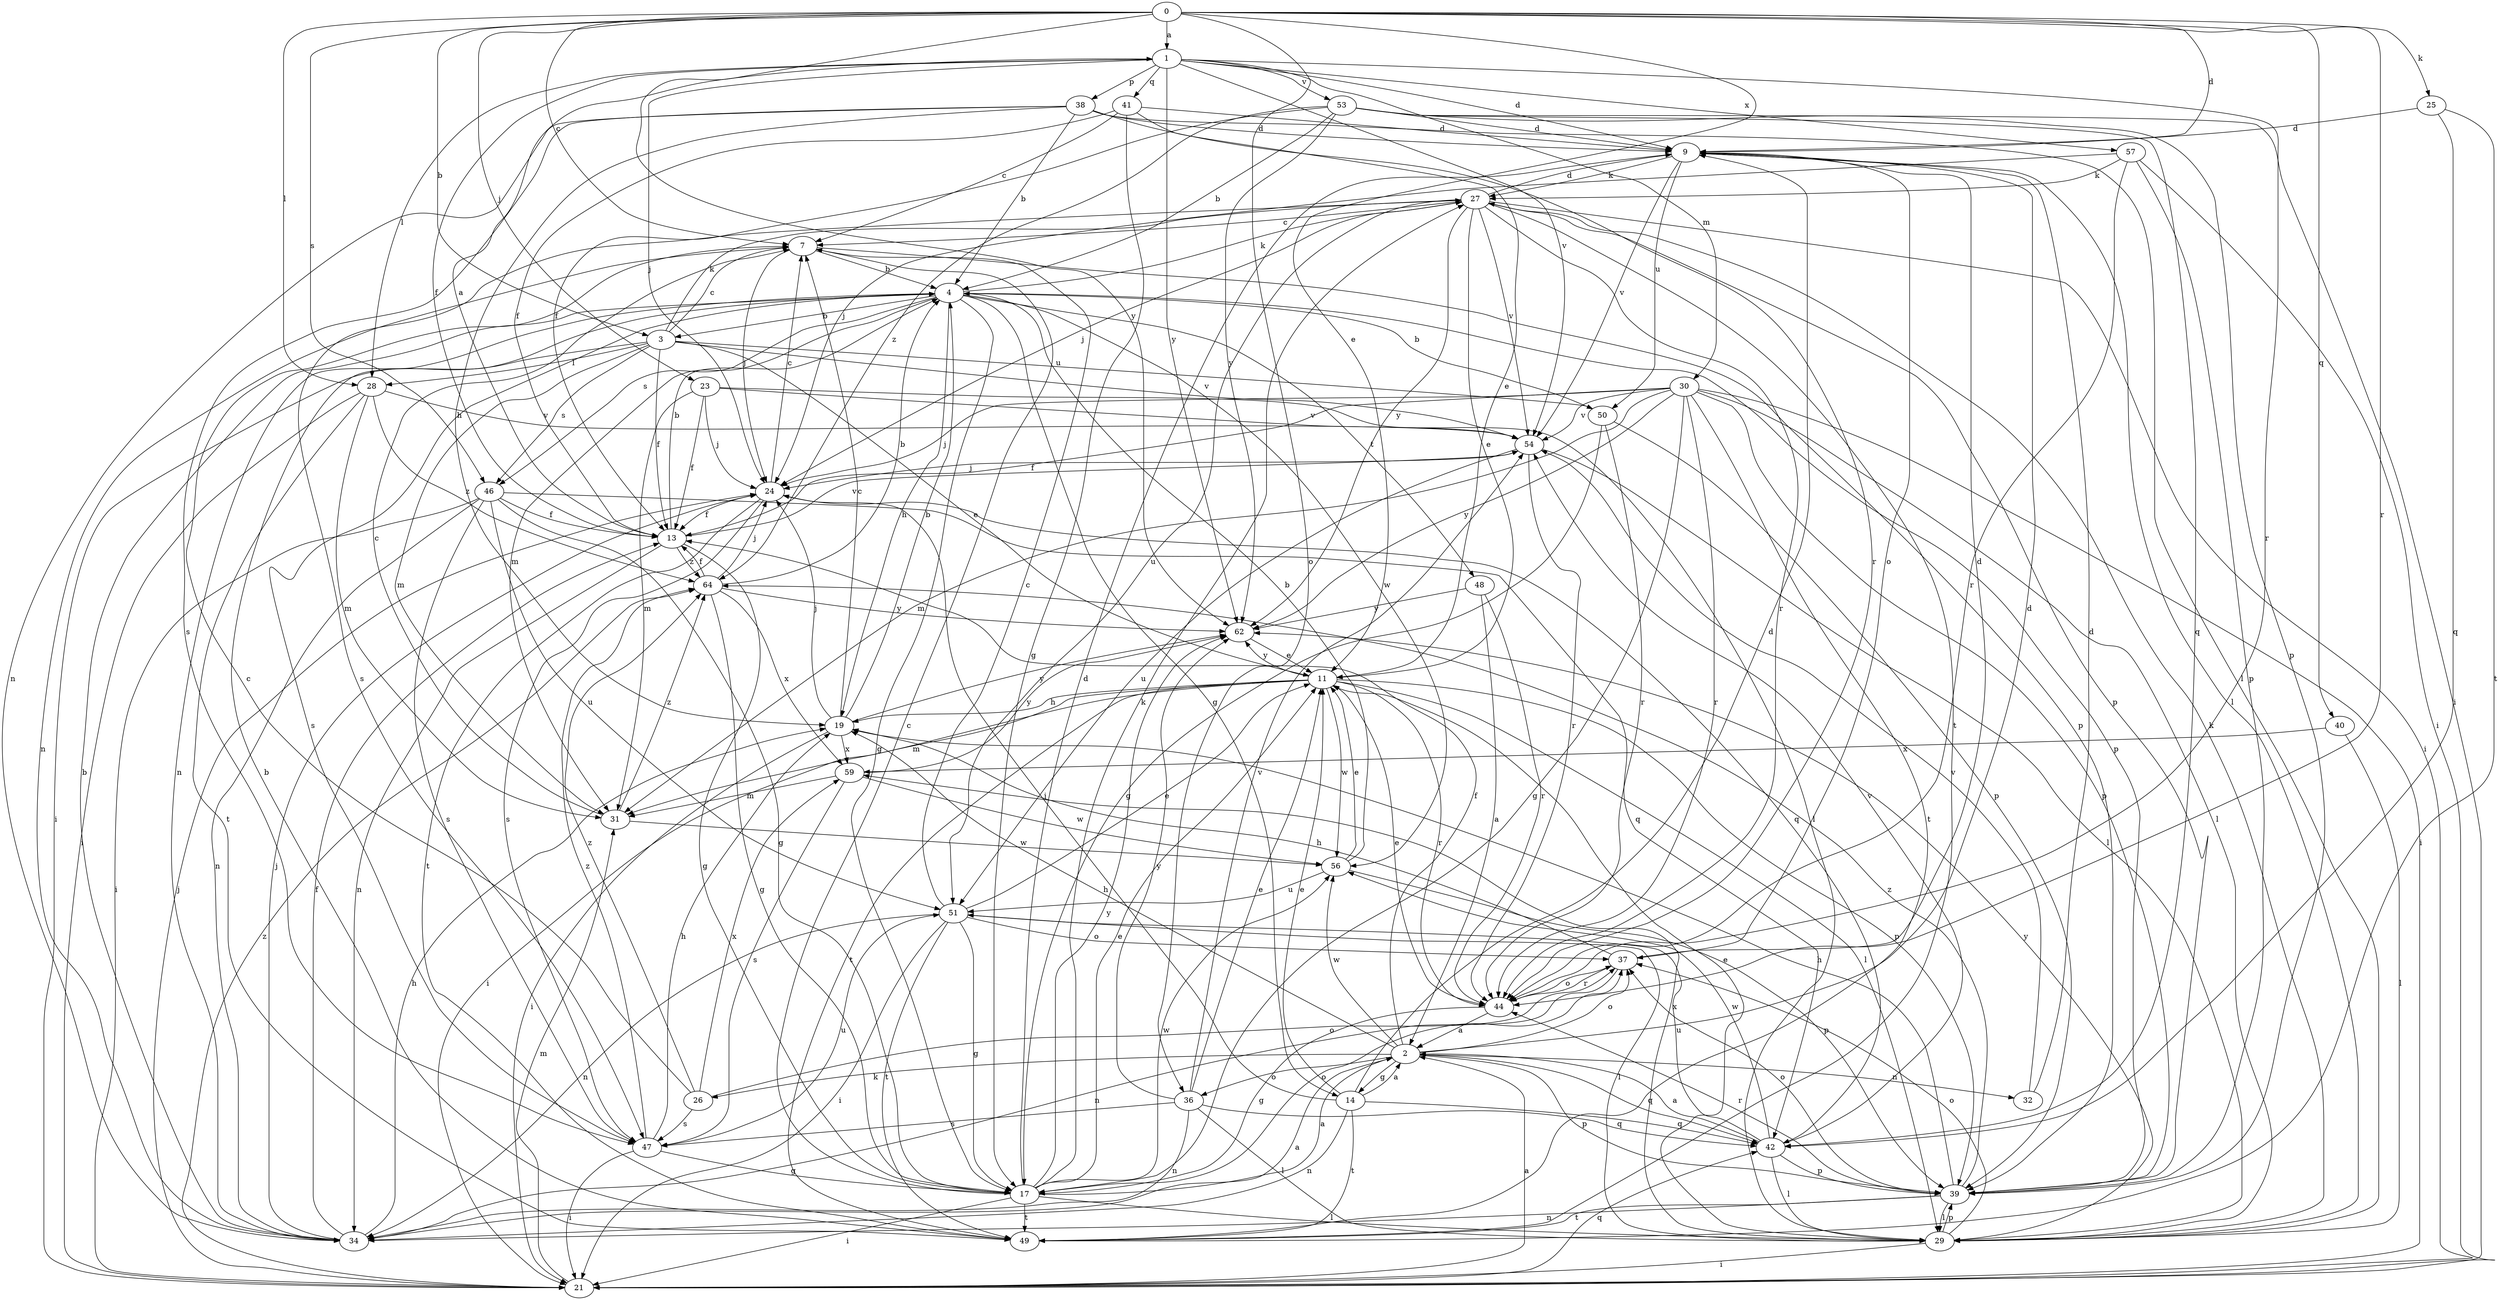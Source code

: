 strict digraph  {
0;
1;
2;
3;
4;
7;
9;
11;
13;
14;
17;
19;
21;
23;
24;
25;
26;
27;
28;
29;
30;
31;
32;
34;
36;
37;
38;
39;
40;
41;
42;
44;
46;
47;
48;
49;
50;
51;
53;
54;
56;
57;
59;
62;
64;
0 -> 1  [label=a];
0 -> 3  [label=b];
0 -> 7  [label=c];
0 -> 9  [label=d];
0 -> 11  [label=e];
0 -> 23  [label=j];
0 -> 25  [label=k];
0 -> 28  [label=l];
0 -> 36  [label=o];
0 -> 40  [label=q];
0 -> 44  [label=r];
0 -> 46  [label=s];
0 -> 62  [label=y];
1 -> 9  [label=d];
1 -> 13  [label=f];
1 -> 24  [label=j];
1 -> 28  [label=l];
1 -> 30  [label=m];
1 -> 38  [label=p];
1 -> 41  [label=q];
1 -> 44  [label=r];
1 -> 53  [label=v];
1 -> 54  [label=v];
1 -> 57  [label=x];
1 -> 62  [label=y];
2 -> 9  [label=d];
2 -> 13  [label=f];
2 -> 14  [label=g];
2 -> 19  [label=h];
2 -> 26  [label=k];
2 -> 32  [label=n];
2 -> 36  [label=o];
2 -> 37  [label=o];
2 -> 39  [label=p];
2 -> 42  [label=q];
2 -> 56  [label=w];
3 -> 7  [label=c];
3 -> 11  [label=e];
3 -> 13  [label=f];
3 -> 21  [label=i];
3 -> 27  [label=k];
3 -> 28  [label=l];
3 -> 31  [label=m];
3 -> 46  [label=s];
3 -> 50  [label=u];
3 -> 54  [label=v];
4 -> 3  [label=b];
4 -> 14  [label=g];
4 -> 17  [label=g];
4 -> 19  [label=h];
4 -> 27  [label=k];
4 -> 31  [label=m];
4 -> 34  [label=n];
4 -> 39  [label=p];
4 -> 46  [label=s];
4 -> 47  [label=s];
4 -> 48  [label=t];
4 -> 56  [label=w];
7 -> 4  [label=b];
7 -> 24  [label=j];
7 -> 34  [label=n];
7 -> 39  [label=p];
9 -> 27  [label=k];
9 -> 29  [label=l];
9 -> 37  [label=o];
9 -> 50  [label=u];
9 -> 54  [label=v];
11 -> 19  [label=h];
11 -> 21  [label=i];
11 -> 29  [label=l];
11 -> 31  [label=m];
11 -> 39  [label=p];
11 -> 44  [label=r];
11 -> 49  [label=t];
11 -> 56  [label=w];
11 -> 62  [label=y];
13 -> 1  [label=a];
13 -> 4  [label=b];
13 -> 17  [label=g];
13 -> 34  [label=n];
13 -> 54  [label=v];
13 -> 64  [label=z];
14 -> 2  [label=a];
14 -> 9  [label=d];
14 -> 11  [label=e];
14 -> 24  [label=j];
14 -> 34  [label=n];
14 -> 42  [label=q];
14 -> 49  [label=t];
17 -> 2  [label=a];
17 -> 7  [label=c];
17 -> 9  [label=d];
17 -> 11  [label=e];
17 -> 21  [label=i];
17 -> 27  [label=k];
17 -> 29  [label=l];
17 -> 37  [label=o];
17 -> 49  [label=t];
17 -> 56  [label=w];
17 -> 62  [label=y];
19 -> 4  [label=b];
19 -> 7  [label=c];
19 -> 21  [label=i];
19 -> 24  [label=j];
19 -> 59  [label=x];
19 -> 62  [label=y];
21 -> 2  [label=a];
21 -> 24  [label=j];
21 -> 31  [label=m];
21 -> 42  [label=q];
21 -> 64  [label=z];
23 -> 13  [label=f];
23 -> 24  [label=j];
23 -> 29  [label=l];
23 -> 31  [label=m];
23 -> 54  [label=v];
24 -> 7  [label=c];
24 -> 13  [label=f];
24 -> 42  [label=q];
24 -> 47  [label=s];
24 -> 49  [label=t];
25 -> 9  [label=d];
25 -> 42  [label=q];
25 -> 49  [label=t];
26 -> 7  [label=c];
26 -> 37  [label=o];
26 -> 47  [label=s];
26 -> 59  [label=x];
26 -> 64  [label=z];
27 -> 7  [label=c];
27 -> 9  [label=d];
27 -> 11  [label=e];
27 -> 21  [label=i];
27 -> 24  [label=j];
27 -> 39  [label=p];
27 -> 44  [label=r];
27 -> 47  [label=s];
27 -> 49  [label=t];
27 -> 51  [label=u];
27 -> 54  [label=v];
27 -> 62  [label=y];
28 -> 21  [label=i];
28 -> 31  [label=m];
28 -> 49  [label=t];
28 -> 54  [label=v];
28 -> 64  [label=z];
29 -> 11  [label=e];
29 -> 21  [label=i];
29 -> 27  [label=k];
29 -> 37  [label=o];
29 -> 39  [label=p];
29 -> 59  [label=x];
29 -> 62  [label=y];
30 -> 13  [label=f];
30 -> 17  [label=g];
30 -> 21  [label=i];
30 -> 24  [label=j];
30 -> 29  [label=l];
30 -> 31  [label=m];
30 -> 39  [label=p];
30 -> 44  [label=r];
30 -> 49  [label=t];
30 -> 54  [label=v];
30 -> 62  [label=y];
31 -> 7  [label=c];
31 -> 56  [label=w];
31 -> 64  [label=z];
32 -> 9  [label=d];
32 -> 54  [label=v];
34 -> 2  [label=a];
34 -> 4  [label=b];
34 -> 13  [label=f];
34 -> 19  [label=h];
34 -> 24  [label=j];
36 -> 11  [label=e];
36 -> 29  [label=l];
36 -> 34  [label=n];
36 -> 42  [label=q];
36 -> 47  [label=s];
36 -> 54  [label=v];
36 -> 62  [label=y];
37 -> 9  [label=d];
37 -> 19  [label=h];
37 -> 34  [label=n];
37 -> 44  [label=r];
38 -> 4  [label=b];
38 -> 9  [label=d];
38 -> 19  [label=h];
38 -> 29  [label=l];
38 -> 34  [label=n];
38 -> 44  [label=r];
38 -> 47  [label=s];
39 -> 19  [label=h];
39 -> 29  [label=l];
39 -> 34  [label=n];
39 -> 37  [label=o];
39 -> 44  [label=r];
39 -> 49  [label=t];
39 -> 64  [label=z];
40 -> 29  [label=l];
40 -> 59  [label=x];
41 -> 7  [label=c];
41 -> 9  [label=d];
41 -> 11  [label=e];
41 -> 13  [label=f];
41 -> 17  [label=g];
42 -> 2  [label=a];
42 -> 29  [label=l];
42 -> 39  [label=p];
42 -> 51  [label=u];
42 -> 54  [label=v];
42 -> 56  [label=w];
44 -> 2  [label=a];
44 -> 11  [label=e];
44 -> 17  [label=g];
44 -> 37  [label=o];
46 -> 13  [label=f];
46 -> 17  [label=g];
46 -> 21  [label=i];
46 -> 34  [label=n];
46 -> 42  [label=q];
46 -> 47  [label=s];
46 -> 51  [label=u];
47 -> 17  [label=g];
47 -> 19  [label=h];
47 -> 21  [label=i];
47 -> 51  [label=u];
47 -> 64  [label=z];
48 -> 2  [label=a];
48 -> 44  [label=r];
48 -> 62  [label=y];
49 -> 4  [label=b];
50 -> 4  [label=b];
50 -> 17  [label=g];
50 -> 39  [label=p];
50 -> 44  [label=r];
51 -> 7  [label=c];
51 -> 11  [label=e];
51 -> 17  [label=g];
51 -> 21  [label=i];
51 -> 29  [label=l];
51 -> 34  [label=n];
51 -> 37  [label=o];
51 -> 49  [label=t];
53 -> 4  [label=b];
53 -> 9  [label=d];
53 -> 13  [label=f];
53 -> 21  [label=i];
53 -> 39  [label=p];
53 -> 42  [label=q];
53 -> 62  [label=y];
53 -> 64  [label=z];
54 -> 24  [label=j];
54 -> 29  [label=l];
54 -> 44  [label=r];
54 -> 51  [label=u];
56 -> 4  [label=b];
56 -> 11  [label=e];
56 -> 39  [label=p];
56 -> 51  [label=u];
57 -> 21  [label=i];
57 -> 24  [label=j];
57 -> 27  [label=k];
57 -> 39  [label=p];
57 -> 44  [label=r];
59 -> 31  [label=m];
59 -> 47  [label=s];
59 -> 56  [label=w];
59 -> 62  [label=y];
62 -> 11  [label=e];
64 -> 4  [label=b];
64 -> 13  [label=f];
64 -> 17  [label=g];
64 -> 24  [label=j];
64 -> 59  [label=x];
64 -> 62  [label=y];
}
